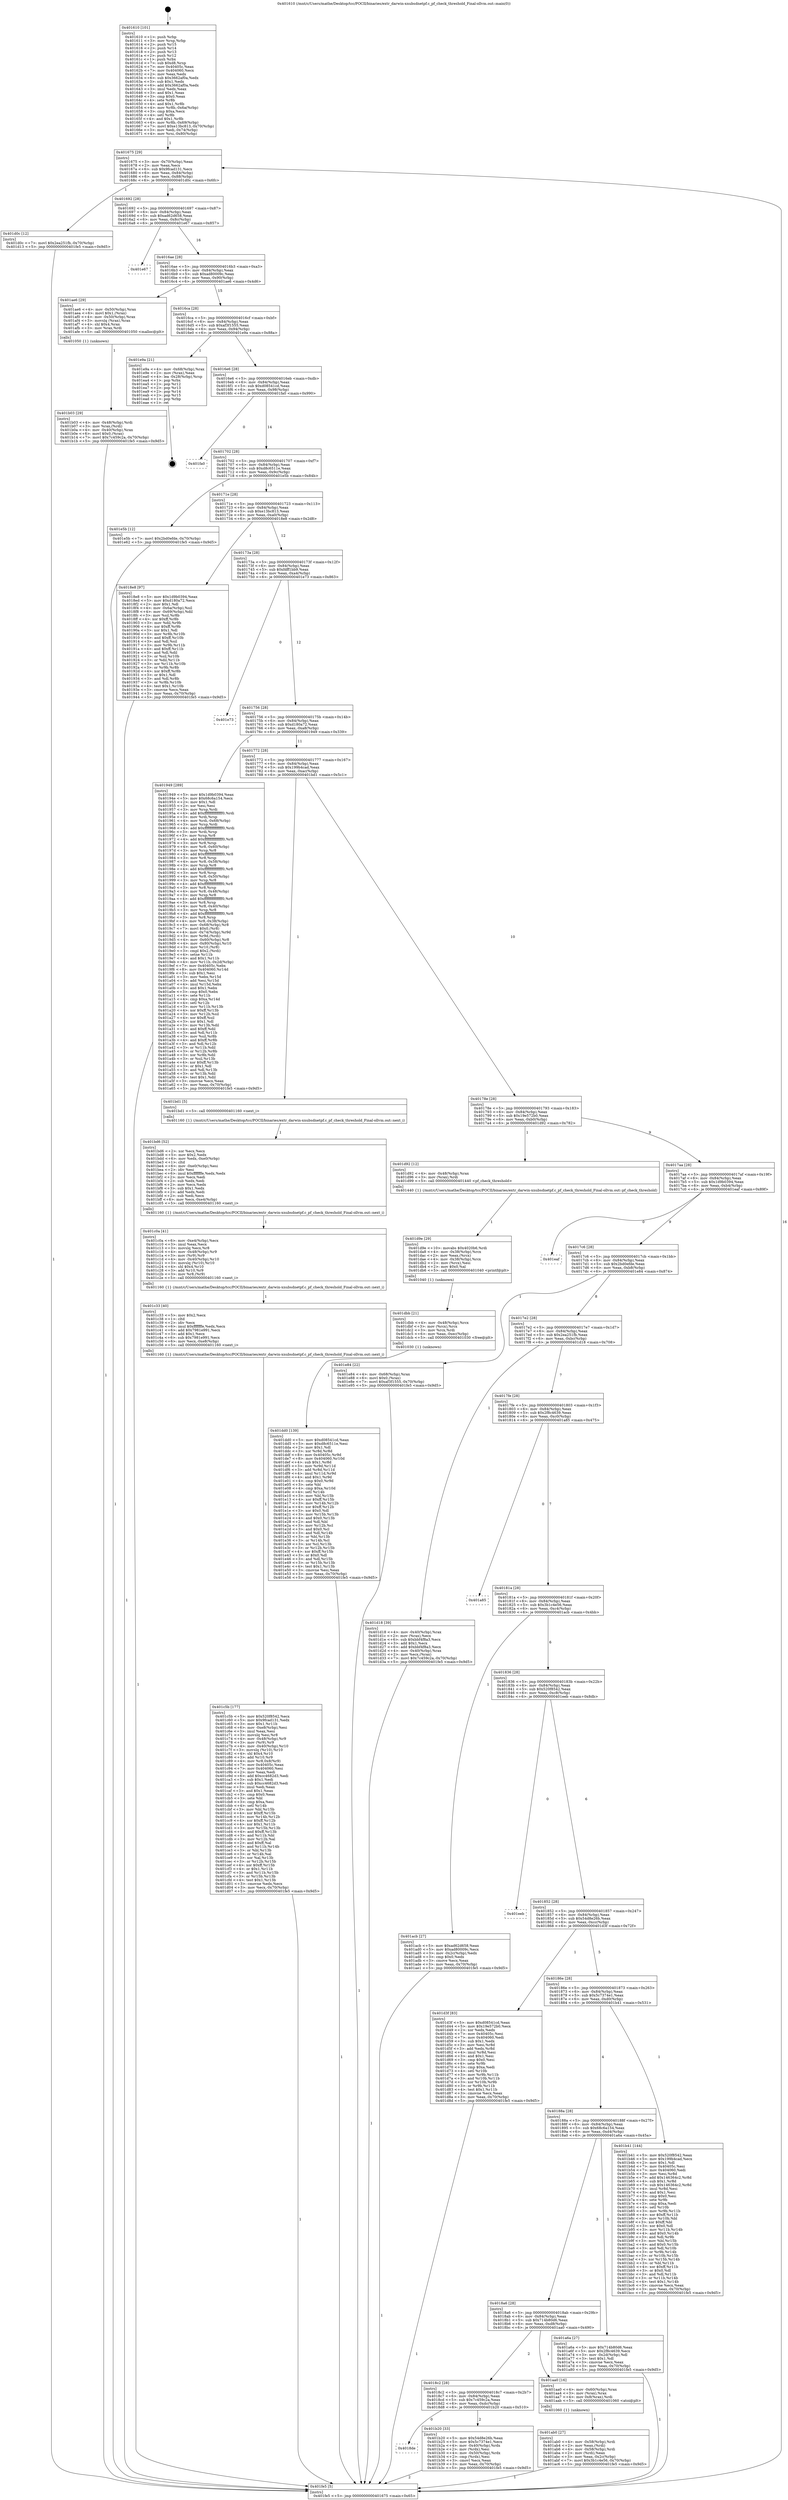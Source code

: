 digraph "0x401610" {
  label = "0x401610 (/mnt/c/Users/mathe/Desktop/tcc/POCII/binaries/extr_darwin-xnubsdnetpf.c_pf_check_threshold_Final-ollvm.out::main(0))"
  labelloc = "t"
  node[shape=record]

  Entry [label="",width=0.3,height=0.3,shape=circle,fillcolor=black,style=filled]
  "0x401675" [label="{
     0x401675 [29]\l
     | [instrs]\l
     &nbsp;&nbsp;0x401675 \<+3\>: mov -0x70(%rbp),%eax\l
     &nbsp;&nbsp;0x401678 \<+2\>: mov %eax,%ecx\l
     &nbsp;&nbsp;0x40167a \<+6\>: sub $0x9fcad131,%ecx\l
     &nbsp;&nbsp;0x401680 \<+6\>: mov %eax,-0x84(%rbp)\l
     &nbsp;&nbsp;0x401686 \<+6\>: mov %ecx,-0x88(%rbp)\l
     &nbsp;&nbsp;0x40168c \<+6\>: je 0000000000401d0c \<main+0x6fc\>\l
  }"]
  "0x401d0c" [label="{
     0x401d0c [12]\l
     | [instrs]\l
     &nbsp;&nbsp;0x401d0c \<+7\>: movl $0x2ea251fb,-0x70(%rbp)\l
     &nbsp;&nbsp;0x401d13 \<+5\>: jmp 0000000000401fe5 \<main+0x9d5\>\l
  }"]
  "0x401692" [label="{
     0x401692 [28]\l
     | [instrs]\l
     &nbsp;&nbsp;0x401692 \<+5\>: jmp 0000000000401697 \<main+0x87\>\l
     &nbsp;&nbsp;0x401697 \<+6\>: mov -0x84(%rbp),%eax\l
     &nbsp;&nbsp;0x40169d \<+5\>: sub $0xad62d658,%eax\l
     &nbsp;&nbsp;0x4016a2 \<+6\>: mov %eax,-0x8c(%rbp)\l
     &nbsp;&nbsp;0x4016a8 \<+6\>: je 0000000000401e67 \<main+0x857\>\l
  }"]
  Exit [label="",width=0.3,height=0.3,shape=circle,fillcolor=black,style=filled,peripheries=2]
  "0x401e67" [label="{
     0x401e67\l
  }", style=dashed]
  "0x4016ae" [label="{
     0x4016ae [28]\l
     | [instrs]\l
     &nbsp;&nbsp;0x4016ae \<+5\>: jmp 00000000004016b3 \<main+0xa3\>\l
     &nbsp;&nbsp;0x4016b3 \<+6\>: mov -0x84(%rbp),%eax\l
     &nbsp;&nbsp;0x4016b9 \<+5\>: sub $0xad80009c,%eax\l
     &nbsp;&nbsp;0x4016be \<+6\>: mov %eax,-0x90(%rbp)\l
     &nbsp;&nbsp;0x4016c4 \<+6\>: je 0000000000401ae6 \<main+0x4d6\>\l
  }"]
  "0x401dd0" [label="{
     0x401dd0 [139]\l
     | [instrs]\l
     &nbsp;&nbsp;0x401dd0 \<+5\>: mov $0xd08541cd,%eax\l
     &nbsp;&nbsp;0x401dd5 \<+5\>: mov $0xd8c6511e,%esi\l
     &nbsp;&nbsp;0x401dda \<+2\>: mov $0x1,%dl\l
     &nbsp;&nbsp;0x401ddc \<+3\>: xor %r8d,%r8d\l
     &nbsp;&nbsp;0x401ddf \<+8\>: mov 0x40405c,%r9d\l
     &nbsp;&nbsp;0x401de7 \<+8\>: mov 0x404060,%r10d\l
     &nbsp;&nbsp;0x401def \<+4\>: sub $0x1,%r8d\l
     &nbsp;&nbsp;0x401df3 \<+3\>: mov %r9d,%r11d\l
     &nbsp;&nbsp;0x401df6 \<+3\>: add %r8d,%r11d\l
     &nbsp;&nbsp;0x401df9 \<+4\>: imul %r11d,%r9d\l
     &nbsp;&nbsp;0x401dfd \<+4\>: and $0x1,%r9d\l
     &nbsp;&nbsp;0x401e01 \<+4\>: cmp $0x0,%r9d\l
     &nbsp;&nbsp;0x401e05 \<+3\>: sete %bl\l
     &nbsp;&nbsp;0x401e08 \<+4\>: cmp $0xa,%r10d\l
     &nbsp;&nbsp;0x401e0c \<+4\>: setl %r14b\l
     &nbsp;&nbsp;0x401e10 \<+3\>: mov %bl,%r15b\l
     &nbsp;&nbsp;0x401e13 \<+4\>: xor $0xff,%r15b\l
     &nbsp;&nbsp;0x401e17 \<+3\>: mov %r14b,%r12b\l
     &nbsp;&nbsp;0x401e1a \<+4\>: xor $0xff,%r12b\l
     &nbsp;&nbsp;0x401e1e \<+3\>: xor $0x0,%dl\l
     &nbsp;&nbsp;0x401e21 \<+3\>: mov %r15b,%r13b\l
     &nbsp;&nbsp;0x401e24 \<+4\>: and $0x0,%r13b\l
     &nbsp;&nbsp;0x401e28 \<+2\>: and %dl,%bl\l
     &nbsp;&nbsp;0x401e2a \<+3\>: mov %r12b,%cl\l
     &nbsp;&nbsp;0x401e2d \<+3\>: and $0x0,%cl\l
     &nbsp;&nbsp;0x401e30 \<+3\>: and %dl,%r14b\l
     &nbsp;&nbsp;0x401e33 \<+3\>: or %bl,%r13b\l
     &nbsp;&nbsp;0x401e36 \<+3\>: or %r14b,%cl\l
     &nbsp;&nbsp;0x401e39 \<+3\>: xor %cl,%r13b\l
     &nbsp;&nbsp;0x401e3c \<+3\>: or %r12b,%r15b\l
     &nbsp;&nbsp;0x401e3f \<+4\>: xor $0xff,%r15b\l
     &nbsp;&nbsp;0x401e43 \<+3\>: or $0x0,%dl\l
     &nbsp;&nbsp;0x401e46 \<+3\>: and %dl,%r15b\l
     &nbsp;&nbsp;0x401e49 \<+3\>: or %r15b,%r13b\l
     &nbsp;&nbsp;0x401e4c \<+4\>: test $0x1,%r13b\l
     &nbsp;&nbsp;0x401e50 \<+3\>: cmovne %esi,%eax\l
     &nbsp;&nbsp;0x401e53 \<+3\>: mov %eax,-0x70(%rbp)\l
     &nbsp;&nbsp;0x401e56 \<+5\>: jmp 0000000000401fe5 \<main+0x9d5\>\l
  }"]
  "0x401ae6" [label="{
     0x401ae6 [29]\l
     | [instrs]\l
     &nbsp;&nbsp;0x401ae6 \<+4\>: mov -0x50(%rbp),%rax\l
     &nbsp;&nbsp;0x401aea \<+6\>: movl $0x1,(%rax)\l
     &nbsp;&nbsp;0x401af0 \<+4\>: mov -0x50(%rbp),%rax\l
     &nbsp;&nbsp;0x401af4 \<+3\>: movslq (%rax),%rax\l
     &nbsp;&nbsp;0x401af7 \<+4\>: shl $0x4,%rax\l
     &nbsp;&nbsp;0x401afb \<+3\>: mov %rax,%rdi\l
     &nbsp;&nbsp;0x401afe \<+5\>: call 0000000000401050 \<malloc@plt\>\l
     | [calls]\l
     &nbsp;&nbsp;0x401050 \{1\} (unknown)\l
  }"]
  "0x4016ca" [label="{
     0x4016ca [28]\l
     | [instrs]\l
     &nbsp;&nbsp;0x4016ca \<+5\>: jmp 00000000004016cf \<main+0xbf\>\l
     &nbsp;&nbsp;0x4016cf \<+6\>: mov -0x84(%rbp),%eax\l
     &nbsp;&nbsp;0x4016d5 \<+5\>: sub $0xaf3f1555,%eax\l
     &nbsp;&nbsp;0x4016da \<+6\>: mov %eax,-0x94(%rbp)\l
     &nbsp;&nbsp;0x4016e0 \<+6\>: je 0000000000401e9a \<main+0x88a\>\l
  }"]
  "0x401dbb" [label="{
     0x401dbb [21]\l
     | [instrs]\l
     &nbsp;&nbsp;0x401dbb \<+4\>: mov -0x48(%rbp),%rcx\l
     &nbsp;&nbsp;0x401dbf \<+3\>: mov (%rcx),%rcx\l
     &nbsp;&nbsp;0x401dc2 \<+3\>: mov %rcx,%rdi\l
     &nbsp;&nbsp;0x401dc5 \<+6\>: mov %eax,-0xec(%rbp)\l
     &nbsp;&nbsp;0x401dcb \<+5\>: call 0000000000401030 \<free@plt\>\l
     | [calls]\l
     &nbsp;&nbsp;0x401030 \{1\} (unknown)\l
  }"]
  "0x401e9a" [label="{
     0x401e9a [21]\l
     | [instrs]\l
     &nbsp;&nbsp;0x401e9a \<+4\>: mov -0x68(%rbp),%rax\l
     &nbsp;&nbsp;0x401e9e \<+2\>: mov (%rax),%eax\l
     &nbsp;&nbsp;0x401ea0 \<+4\>: lea -0x28(%rbp),%rsp\l
     &nbsp;&nbsp;0x401ea4 \<+1\>: pop %rbx\l
     &nbsp;&nbsp;0x401ea5 \<+2\>: pop %r12\l
     &nbsp;&nbsp;0x401ea7 \<+2\>: pop %r13\l
     &nbsp;&nbsp;0x401ea9 \<+2\>: pop %r14\l
     &nbsp;&nbsp;0x401eab \<+2\>: pop %r15\l
     &nbsp;&nbsp;0x401ead \<+1\>: pop %rbp\l
     &nbsp;&nbsp;0x401eae \<+1\>: ret\l
  }"]
  "0x4016e6" [label="{
     0x4016e6 [28]\l
     | [instrs]\l
     &nbsp;&nbsp;0x4016e6 \<+5\>: jmp 00000000004016eb \<main+0xdb\>\l
     &nbsp;&nbsp;0x4016eb \<+6\>: mov -0x84(%rbp),%eax\l
     &nbsp;&nbsp;0x4016f1 \<+5\>: sub $0xd08541cd,%eax\l
     &nbsp;&nbsp;0x4016f6 \<+6\>: mov %eax,-0x98(%rbp)\l
     &nbsp;&nbsp;0x4016fc \<+6\>: je 0000000000401fa0 \<main+0x990\>\l
  }"]
  "0x401d9e" [label="{
     0x401d9e [29]\l
     | [instrs]\l
     &nbsp;&nbsp;0x401d9e \<+10\>: movabs $0x4020b6,%rdi\l
     &nbsp;&nbsp;0x401da8 \<+4\>: mov -0x38(%rbp),%rcx\l
     &nbsp;&nbsp;0x401dac \<+2\>: mov %eax,(%rcx)\l
     &nbsp;&nbsp;0x401dae \<+4\>: mov -0x38(%rbp),%rcx\l
     &nbsp;&nbsp;0x401db2 \<+2\>: mov (%rcx),%esi\l
     &nbsp;&nbsp;0x401db4 \<+2\>: mov $0x0,%al\l
     &nbsp;&nbsp;0x401db6 \<+5\>: call 0000000000401040 \<printf@plt\>\l
     | [calls]\l
     &nbsp;&nbsp;0x401040 \{1\} (unknown)\l
  }"]
  "0x401fa0" [label="{
     0x401fa0\l
  }", style=dashed]
  "0x401702" [label="{
     0x401702 [28]\l
     | [instrs]\l
     &nbsp;&nbsp;0x401702 \<+5\>: jmp 0000000000401707 \<main+0xf7\>\l
     &nbsp;&nbsp;0x401707 \<+6\>: mov -0x84(%rbp),%eax\l
     &nbsp;&nbsp;0x40170d \<+5\>: sub $0xd8c6511e,%eax\l
     &nbsp;&nbsp;0x401712 \<+6\>: mov %eax,-0x9c(%rbp)\l
     &nbsp;&nbsp;0x401718 \<+6\>: je 0000000000401e5b \<main+0x84b\>\l
  }"]
  "0x401c5b" [label="{
     0x401c5b [177]\l
     | [instrs]\l
     &nbsp;&nbsp;0x401c5b \<+5\>: mov $0x520f8542,%ecx\l
     &nbsp;&nbsp;0x401c60 \<+5\>: mov $0x9fcad131,%edx\l
     &nbsp;&nbsp;0x401c65 \<+3\>: mov $0x1,%r11b\l
     &nbsp;&nbsp;0x401c68 \<+6\>: mov -0xe8(%rbp),%esi\l
     &nbsp;&nbsp;0x401c6e \<+3\>: imul %eax,%esi\l
     &nbsp;&nbsp;0x401c71 \<+3\>: movslq %esi,%r8\l
     &nbsp;&nbsp;0x401c74 \<+4\>: mov -0x48(%rbp),%r9\l
     &nbsp;&nbsp;0x401c78 \<+3\>: mov (%r9),%r9\l
     &nbsp;&nbsp;0x401c7b \<+4\>: mov -0x40(%rbp),%r10\l
     &nbsp;&nbsp;0x401c7f \<+3\>: movslq (%r10),%r10\l
     &nbsp;&nbsp;0x401c82 \<+4\>: shl $0x4,%r10\l
     &nbsp;&nbsp;0x401c86 \<+3\>: add %r10,%r9\l
     &nbsp;&nbsp;0x401c89 \<+4\>: mov %r8,0x8(%r9)\l
     &nbsp;&nbsp;0x401c8d \<+7\>: mov 0x40405c,%eax\l
     &nbsp;&nbsp;0x401c94 \<+7\>: mov 0x404060,%esi\l
     &nbsp;&nbsp;0x401c9b \<+2\>: mov %eax,%edi\l
     &nbsp;&nbsp;0x401c9d \<+6\>: add $0xcc4682d3,%edi\l
     &nbsp;&nbsp;0x401ca3 \<+3\>: sub $0x1,%edi\l
     &nbsp;&nbsp;0x401ca6 \<+6\>: sub $0xcc4682d3,%edi\l
     &nbsp;&nbsp;0x401cac \<+3\>: imul %edi,%eax\l
     &nbsp;&nbsp;0x401caf \<+3\>: and $0x1,%eax\l
     &nbsp;&nbsp;0x401cb2 \<+3\>: cmp $0x0,%eax\l
     &nbsp;&nbsp;0x401cb5 \<+3\>: sete %bl\l
     &nbsp;&nbsp;0x401cb8 \<+3\>: cmp $0xa,%esi\l
     &nbsp;&nbsp;0x401cbb \<+4\>: setl %r14b\l
     &nbsp;&nbsp;0x401cbf \<+3\>: mov %bl,%r15b\l
     &nbsp;&nbsp;0x401cc2 \<+4\>: xor $0xff,%r15b\l
     &nbsp;&nbsp;0x401cc6 \<+3\>: mov %r14b,%r12b\l
     &nbsp;&nbsp;0x401cc9 \<+4\>: xor $0xff,%r12b\l
     &nbsp;&nbsp;0x401ccd \<+4\>: xor $0x1,%r11b\l
     &nbsp;&nbsp;0x401cd1 \<+3\>: mov %r15b,%r13b\l
     &nbsp;&nbsp;0x401cd4 \<+4\>: and $0xff,%r13b\l
     &nbsp;&nbsp;0x401cd8 \<+3\>: and %r11b,%bl\l
     &nbsp;&nbsp;0x401cdb \<+3\>: mov %r12b,%al\l
     &nbsp;&nbsp;0x401cde \<+2\>: and $0xff,%al\l
     &nbsp;&nbsp;0x401ce0 \<+3\>: and %r11b,%r14b\l
     &nbsp;&nbsp;0x401ce3 \<+3\>: or %bl,%r13b\l
     &nbsp;&nbsp;0x401ce6 \<+3\>: or %r14b,%al\l
     &nbsp;&nbsp;0x401ce9 \<+3\>: xor %al,%r13b\l
     &nbsp;&nbsp;0x401cec \<+3\>: or %r12b,%r15b\l
     &nbsp;&nbsp;0x401cef \<+4\>: xor $0xff,%r15b\l
     &nbsp;&nbsp;0x401cf3 \<+4\>: or $0x1,%r11b\l
     &nbsp;&nbsp;0x401cf7 \<+3\>: and %r11b,%r15b\l
     &nbsp;&nbsp;0x401cfa \<+3\>: or %r15b,%r13b\l
     &nbsp;&nbsp;0x401cfd \<+4\>: test $0x1,%r13b\l
     &nbsp;&nbsp;0x401d01 \<+3\>: cmovne %edx,%ecx\l
     &nbsp;&nbsp;0x401d04 \<+3\>: mov %ecx,-0x70(%rbp)\l
     &nbsp;&nbsp;0x401d07 \<+5\>: jmp 0000000000401fe5 \<main+0x9d5\>\l
  }"]
  "0x401e5b" [label="{
     0x401e5b [12]\l
     | [instrs]\l
     &nbsp;&nbsp;0x401e5b \<+7\>: movl $0x2bd0efde,-0x70(%rbp)\l
     &nbsp;&nbsp;0x401e62 \<+5\>: jmp 0000000000401fe5 \<main+0x9d5\>\l
  }"]
  "0x40171e" [label="{
     0x40171e [28]\l
     | [instrs]\l
     &nbsp;&nbsp;0x40171e \<+5\>: jmp 0000000000401723 \<main+0x113\>\l
     &nbsp;&nbsp;0x401723 \<+6\>: mov -0x84(%rbp),%eax\l
     &nbsp;&nbsp;0x401729 \<+5\>: sub $0xe13bc813,%eax\l
     &nbsp;&nbsp;0x40172e \<+6\>: mov %eax,-0xa0(%rbp)\l
     &nbsp;&nbsp;0x401734 \<+6\>: je 00000000004018e8 \<main+0x2d8\>\l
  }"]
  "0x401c33" [label="{
     0x401c33 [40]\l
     | [instrs]\l
     &nbsp;&nbsp;0x401c33 \<+5\>: mov $0x2,%ecx\l
     &nbsp;&nbsp;0x401c38 \<+1\>: cltd\l
     &nbsp;&nbsp;0x401c39 \<+2\>: idiv %ecx\l
     &nbsp;&nbsp;0x401c3b \<+6\>: imul $0xfffffffe,%edx,%ecx\l
     &nbsp;&nbsp;0x401c41 \<+6\>: add $0x7981e991,%ecx\l
     &nbsp;&nbsp;0x401c47 \<+3\>: add $0x1,%ecx\l
     &nbsp;&nbsp;0x401c4a \<+6\>: sub $0x7981e991,%ecx\l
     &nbsp;&nbsp;0x401c50 \<+6\>: mov %ecx,-0xe8(%rbp)\l
     &nbsp;&nbsp;0x401c56 \<+5\>: call 0000000000401160 \<next_i\>\l
     | [calls]\l
     &nbsp;&nbsp;0x401160 \{1\} (/mnt/c/Users/mathe/Desktop/tcc/POCII/binaries/extr_darwin-xnubsdnetpf.c_pf_check_threshold_Final-ollvm.out::next_i)\l
  }"]
  "0x4018e8" [label="{
     0x4018e8 [97]\l
     | [instrs]\l
     &nbsp;&nbsp;0x4018e8 \<+5\>: mov $0x1d9b0394,%eax\l
     &nbsp;&nbsp;0x4018ed \<+5\>: mov $0xd180a72,%ecx\l
     &nbsp;&nbsp;0x4018f2 \<+2\>: mov $0x1,%dl\l
     &nbsp;&nbsp;0x4018f4 \<+4\>: mov -0x6a(%rbp),%sil\l
     &nbsp;&nbsp;0x4018f8 \<+4\>: mov -0x69(%rbp),%dil\l
     &nbsp;&nbsp;0x4018fc \<+3\>: mov %sil,%r8b\l
     &nbsp;&nbsp;0x4018ff \<+4\>: xor $0xff,%r8b\l
     &nbsp;&nbsp;0x401903 \<+3\>: mov %dil,%r9b\l
     &nbsp;&nbsp;0x401906 \<+4\>: xor $0xff,%r9b\l
     &nbsp;&nbsp;0x40190a \<+3\>: xor $0x1,%dl\l
     &nbsp;&nbsp;0x40190d \<+3\>: mov %r8b,%r10b\l
     &nbsp;&nbsp;0x401910 \<+4\>: and $0xff,%r10b\l
     &nbsp;&nbsp;0x401914 \<+3\>: and %dl,%sil\l
     &nbsp;&nbsp;0x401917 \<+3\>: mov %r9b,%r11b\l
     &nbsp;&nbsp;0x40191a \<+4\>: and $0xff,%r11b\l
     &nbsp;&nbsp;0x40191e \<+3\>: and %dl,%dil\l
     &nbsp;&nbsp;0x401921 \<+3\>: or %sil,%r10b\l
     &nbsp;&nbsp;0x401924 \<+3\>: or %dil,%r11b\l
     &nbsp;&nbsp;0x401927 \<+3\>: xor %r11b,%r10b\l
     &nbsp;&nbsp;0x40192a \<+3\>: or %r9b,%r8b\l
     &nbsp;&nbsp;0x40192d \<+4\>: xor $0xff,%r8b\l
     &nbsp;&nbsp;0x401931 \<+3\>: or $0x1,%dl\l
     &nbsp;&nbsp;0x401934 \<+3\>: and %dl,%r8b\l
     &nbsp;&nbsp;0x401937 \<+3\>: or %r8b,%r10b\l
     &nbsp;&nbsp;0x40193a \<+4\>: test $0x1,%r10b\l
     &nbsp;&nbsp;0x40193e \<+3\>: cmovne %ecx,%eax\l
     &nbsp;&nbsp;0x401941 \<+3\>: mov %eax,-0x70(%rbp)\l
     &nbsp;&nbsp;0x401944 \<+5\>: jmp 0000000000401fe5 \<main+0x9d5\>\l
  }"]
  "0x40173a" [label="{
     0x40173a [28]\l
     | [instrs]\l
     &nbsp;&nbsp;0x40173a \<+5\>: jmp 000000000040173f \<main+0x12f\>\l
     &nbsp;&nbsp;0x40173f \<+6\>: mov -0x84(%rbp),%eax\l
     &nbsp;&nbsp;0x401745 \<+5\>: sub $0xfdff1bb9,%eax\l
     &nbsp;&nbsp;0x40174a \<+6\>: mov %eax,-0xa4(%rbp)\l
     &nbsp;&nbsp;0x401750 \<+6\>: je 0000000000401e73 \<main+0x863\>\l
  }"]
  "0x401fe5" [label="{
     0x401fe5 [5]\l
     | [instrs]\l
     &nbsp;&nbsp;0x401fe5 \<+5\>: jmp 0000000000401675 \<main+0x65\>\l
  }"]
  "0x401610" [label="{
     0x401610 [101]\l
     | [instrs]\l
     &nbsp;&nbsp;0x401610 \<+1\>: push %rbp\l
     &nbsp;&nbsp;0x401611 \<+3\>: mov %rsp,%rbp\l
     &nbsp;&nbsp;0x401614 \<+2\>: push %r15\l
     &nbsp;&nbsp;0x401616 \<+2\>: push %r14\l
     &nbsp;&nbsp;0x401618 \<+2\>: push %r13\l
     &nbsp;&nbsp;0x40161a \<+2\>: push %r12\l
     &nbsp;&nbsp;0x40161c \<+1\>: push %rbx\l
     &nbsp;&nbsp;0x40161d \<+7\>: sub $0xd8,%rsp\l
     &nbsp;&nbsp;0x401624 \<+7\>: mov 0x40405c,%eax\l
     &nbsp;&nbsp;0x40162b \<+7\>: mov 0x404060,%ecx\l
     &nbsp;&nbsp;0x401632 \<+2\>: mov %eax,%edx\l
     &nbsp;&nbsp;0x401634 \<+6\>: sub $0x3662af0a,%edx\l
     &nbsp;&nbsp;0x40163a \<+3\>: sub $0x1,%edx\l
     &nbsp;&nbsp;0x40163d \<+6\>: add $0x3662af0a,%edx\l
     &nbsp;&nbsp;0x401643 \<+3\>: imul %edx,%eax\l
     &nbsp;&nbsp;0x401646 \<+3\>: and $0x1,%eax\l
     &nbsp;&nbsp;0x401649 \<+3\>: cmp $0x0,%eax\l
     &nbsp;&nbsp;0x40164c \<+4\>: sete %r8b\l
     &nbsp;&nbsp;0x401650 \<+4\>: and $0x1,%r8b\l
     &nbsp;&nbsp;0x401654 \<+4\>: mov %r8b,-0x6a(%rbp)\l
     &nbsp;&nbsp;0x401658 \<+3\>: cmp $0xa,%ecx\l
     &nbsp;&nbsp;0x40165b \<+4\>: setl %r8b\l
     &nbsp;&nbsp;0x40165f \<+4\>: and $0x1,%r8b\l
     &nbsp;&nbsp;0x401663 \<+4\>: mov %r8b,-0x69(%rbp)\l
     &nbsp;&nbsp;0x401667 \<+7\>: movl $0xe13bc813,-0x70(%rbp)\l
     &nbsp;&nbsp;0x40166e \<+3\>: mov %edi,-0x74(%rbp)\l
     &nbsp;&nbsp;0x401671 \<+4\>: mov %rsi,-0x80(%rbp)\l
  }"]
  "0x401c0a" [label="{
     0x401c0a [41]\l
     | [instrs]\l
     &nbsp;&nbsp;0x401c0a \<+6\>: mov -0xe4(%rbp),%ecx\l
     &nbsp;&nbsp;0x401c10 \<+3\>: imul %eax,%ecx\l
     &nbsp;&nbsp;0x401c13 \<+3\>: movslq %ecx,%r8\l
     &nbsp;&nbsp;0x401c16 \<+4\>: mov -0x48(%rbp),%r9\l
     &nbsp;&nbsp;0x401c1a \<+3\>: mov (%r9),%r9\l
     &nbsp;&nbsp;0x401c1d \<+4\>: mov -0x40(%rbp),%r10\l
     &nbsp;&nbsp;0x401c21 \<+3\>: movslq (%r10),%r10\l
     &nbsp;&nbsp;0x401c24 \<+4\>: shl $0x4,%r10\l
     &nbsp;&nbsp;0x401c28 \<+3\>: add %r10,%r9\l
     &nbsp;&nbsp;0x401c2b \<+3\>: mov %r8,(%r9)\l
     &nbsp;&nbsp;0x401c2e \<+5\>: call 0000000000401160 \<next_i\>\l
     | [calls]\l
     &nbsp;&nbsp;0x401160 \{1\} (/mnt/c/Users/mathe/Desktop/tcc/POCII/binaries/extr_darwin-xnubsdnetpf.c_pf_check_threshold_Final-ollvm.out::next_i)\l
  }"]
  "0x401e73" [label="{
     0x401e73\l
  }", style=dashed]
  "0x401756" [label="{
     0x401756 [28]\l
     | [instrs]\l
     &nbsp;&nbsp;0x401756 \<+5\>: jmp 000000000040175b \<main+0x14b\>\l
     &nbsp;&nbsp;0x40175b \<+6\>: mov -0x84(%rbp),%eax\l
     &nbsp;&nbsp;0x401761 \<+5\>: sub $0xd180a72,%eax\l
     &nbsp;&nbsp;0x401766 \<+6\>: mov %eax,-0xa8(%rbp)\l
     &nbsp;&nbsp;0x40176c \<+6\>: je 0000000000401949 \<main+0x339\>\l
  }"]
  "0x401bd6" [label="{
     0x401bd6 [52]\l
     | [instrs]\l
     &nbsp;&nbsp;0x401bd6 \<+2\>: xor %ecx,%ecx\l
     &nbsp;&nbsp;0x401bd8 \<+5\>: mov $0x2,%edx\l
     &nbsp;&nbsp;0x401bdd \<+6\>: mov %edx,-0xe0(%rbp)\l
     &nbsp;&nbsp;0x401be3 \<+1\>: cltd\l
     &nbsp;&nbsp;0x401be4 \<+6\>: mov -0xe0(%rbp),%esi\l
     &nbsp;&nbsp;0x401bea \<+2\>: idiv %esi\l
     &nbsp;&nbsp;0x401bec \<+6\>: imul $0xfffffffe,%edx,%edx\l
     &nbsp;&nbsp;0x401bf2 \<+2\>: mov %ecx,%edi\l
     &nbsp;&nbsp;0x401bf4 \<+2\>: sub %edx,%edi\l
     &nbsp;&nbsp;0x401bf6 \<+2\>: mov %ecx,%edx\l
     &nbsp;&nbsp;0x401bf8 \<+3\>: sub $0x1,%edx\l
     &nbsp;&nbsp;0x401bfb \<+2\>: add %edx,%edi\l
     &nbsp;&nbsp;0x401bfd \<+2\>: sub %edi,%ecx\l
     &nbsp;&nbsp;0x401bff \<+6\>: mov %ecx,-0xe4(%rbp)\l
     &nbsp;&nbsp;0x401c05 \<+5\>: call 0000000000401160 \<next_i\>\l
     | [calls]\l
     &nbsp;&nbsp;0x401160 \{1\} (/mnt/c/Users/mathe/Desktop/tcc/POCII/binaries/extr_darwin-xnubsdnetpf.c_pf_check_threshold_Final-ollvm.out::next_i)\l
  }"]
  "0x401949" [label="{
     0x401949 [289]\l
     | [instrs]\l
     &nbsp;&nbsp;0x401949 \<+5\>: mov $0x1d9b0394,%eax\l
     &nbsp;&nbsp;0x40194e \<+5\>: mov $0x68c6a154,%ecx\l
     &nbsp;&nbsp;0x401953 \<+2\>: mov $0x1,%dl\l
     &nbsp;&nbsp;0x401955 \<+2\>: xor %esi,%esi\l
     &nbsp;&nbsp;0x401957 \<+3\>: mov %rsp,%rdi\l
     &nbsp;&nbsp;0x40195a \<+4\>: add $0xfffffffffffffff0,%rdi\l
     &nbsp;&nbsp;0x40195e \<+3\>: mov %rdi,%rsp\l
     &nbsp;&nbsp;0x401961 \<+4\>: mov %rdi,-0x68(%rbp)\l
     &nbsp;&nbsp;0x401965 \<+3\>: mov %rsp,%rdi\l
     &nbsp;&nbsp;0x401968 \<+4\>: add $0xfffffffffffffff0,%rdi\l
     &nbsp;&nbsp;0x40196c \<+3\>: mov %rdi,%rsp\l
     &nbsp;&nbsp;0x40196f \<+3\>: mov %rsp,%r8\l
     &nbsp;&nbsp;0x401972 \<+4\>: add $0xfffffffffffffff0,%r8\l
     &nbsp;&nbsp;0x401976 \<+3\>: mov %r8,%rsp\l
     &nbsp;&nbsp;0x401979 \<+4\>: mov %r8,-0x60(%rbp)\l
     &nbsp;&nbsp;0x40197d \<+3\>: mov %rsp,%r8\l
     &nbsp;&nbsp;0x401980 \<+4\>: add $0xfffffffffffffff0,%r8\l
     &nbsp;&nbsp;0x401984 \<+3\>: mov %r8,%rsp\l
     &nbsp;&nbsp;0x401987 \<+4\>: mov %r8,-0x58(%rbp)\l
     &nbsp;&nbsp;0x40198b \<+3\>: mov %rsp,%r8\l
     &nbsp;&nbsp;0x40198e \<+4\>: add $0xfffffffffffffff0,%r8\l
     &nbsp;&nbsp;0x401992 \<+3\>: mov %r8,%rsp\l
     &nbsp;&nbsp;0x401995 \<+4\>: mov %r8,-0x50(%rbp)\l
     &nbsp;&nbsp;0x401999 \<+3\>: mov %rsp,%r8\l
     &nbsp;&nbsp;0x40199c \<+4\>: add $0xfffffffffffffff0,%r8\l
     &nbsp;&nbsp;0x4019a0 \<+3\>: mov %r8,%rsp\l
     &nbsp;&nbsp;0x4019a3 \<+4\>: mov %r8,-0x48(%rbp)\l
     &nbsp;&nbsp;0x4019a7 \<+3\>: mov %rsp,%r8\l
     &nbsp;&nbsp;0x4019aa \<+4\>: add $0xfffffffffffffff0,%r8\l
     &nbsp;&nbsp;0x4019ae \<+3\>: mov %r8,%rsp\l
     &nbsp;&nbsp;0x4019b1 \<+4\>: mov %r8,-0x40(%rbp)\l
     &nbsp;&nbsp;0x4019b5 \<+3\>: mov %rsp,%r8\l
     &nbsp;&nbsp;0x4019b8 \<+4\>: add $0xfffffffffffffff0,%r8\l
     &nbsp;&nbsp;0x4019bc \<+3\>: mov %r8,%rsp\l
     &nbsp;&nbsp;0x4019bf \<+4\>: mov %r8,-0x38(%rbp)\l
     &nbsp;&nbsp;0x4019c3 \<+4\>: mov -0x68(%rbp),%r8\l
     &nbsp;&nbsp;0x4019c7 \<+7\>: movl $0x0,(%r8)\l
     &nbsp;&nbsp;0x4019ce \<+4\>: mov -0x74(%rbp),%r9d\l
     &nbsp;&nbsp;0x4019d2 \<+3\>: mov %r9d,(%rdi)\l
     &nbsp;&nbsp;0x4019d5 \<+4\>: mov -0x60(%rbp),%r8\l
     &nbsp;&nbsp;0x4019d9 \<+4\>: mov -0x80(%rbp),%r10\l
     &nbsp;&nbsp;0x4019dd \<+3\>: mov %r10,(%r8)\l
     &nbsp;&nbsp;0x4019e0 \<+3\>: cmpl $0x2,(%rdi)\l
     &nbsp;&nbsp;0x4019e3 \<+4\>: setne %r11b\l
     &nbsp;&nbsp;0x4019e7 \<+4\>: and $0x1,%r11b\l
     &nbsp;&nbsp;0x4019eb \<+4\>: mov %r11b,-0x2d(%rbp)\l
     &nbsp;&nbsp;0x4019ef \<+7\>: mov 0x40405c,%ebx\l
     &nbsp;&nbsp;0x4019f6 \<+8\>: mov 0x404060,%r14d\l
     &nbsp;&nbsp;0x4019fe \<+3\>: sub $0x1,%esi\l
     &nbsp;&nbsp;0x401a01 \<+3\>: mov %ebx,%r15d\l
     &nbsp;&nbsp;0x401a04 \<+3\>: add %esi,%r15d\l
     &nbsp;&nbsp;0x401a07 \<+4\>: imul %r15d,%ebx\l
     &nbsp;&nbsp;0x401a0b \<+3\>: and $0x1,%ebx\l
     &nbsp;&nbsp;0x401a0e \<+3\>: cmp $0x0,%ebx\l
     &nbsp;&nbsp;0x401a11 \<+4\>: sete %r11b\l
     &nbsp;&nbsp;0x401a15 \<+4\>: cmp $0xa,%r14d\l
     &nbsp;&nbsp;0x401a19 \<+4\>: setl %r12b\l
     &nbsp;&nbsp;0x401a1d \<+3\>: mov %r11b,%r13b\l
     &nbsp;&nbsp;0x401a20 \<+4\>: xor $0xff,%r13b\l
     &nbsp;&nbsp;0x401a24 \<+3\>: mov %r12b,%sil\l
     &nbsp;&nbsp;0x401a27 \<+4\>: xor $0xff,%sil\l
     &nbsp;&nbsp;0x401a2b \<+3\>: xor $0x1,%dl\l
     &nbsp;&nbsp;0x401a2e \<+3\>: mov %r13b,%dil\l
     &nbsp;&nbsp;0x401a31 \<+4\>: and $0xff,%dil\l
     &nbsp;&nbsp;0x401a35 \<+3\>: and %dl,%r11b\l
     &nbsp;&nbsp;0x401a38 \<+3\>: mov %sil,%r8b\l
     &nbsp;&nbsp;0x401a3b \<+4\>: and $0xff,%r8b\l
     &nbsp;&nbsp;0x401a3f \<+3\>: and %dl,%r12b\l
     &nbsp;&nbsp;0x401a42 \<+3\>: or %r11b,%dil\l
     &nbsp;&nbsp;0x401a45 \<+3\>: or %r12b,%r8b\l
     &nbsp;&nbsp;0x401a48 \<+3\>: xor %r8b,%dil\l
     &nbsp;&nbsp;0x401a4b \<+3\>: or %sil,%r13b\l
     &nbsp;&nbsp;0x401a4e \<+4\>: xor $0xff,%r13b\l
     &nbsp;&nbsp;0x401a52 \<+3\>: or $0x1,%dl\l
     &nbsp;&nbsp;0x401a55 \<+3\>: and %dl,%r13b\l
     &nbsp;&nbsp;0x401a58 \<+3\>: or %r13b,%dil\l
     &nbsp;&nbsp;0x401a5b \<+4\>: test $0x1,%dil\l
     &nbsp;&nbsp;0x401a5f \<+3\>: cmovne %ecx,%eax\l
     &nbsp;&nbsp;0x401a62 \<+3\>: mov %eax,-0x70(%rbp)\l
     &nbsp;&nbsp;0x401a65 \<+5\>: jmp 0000000000401fe5 \<main+0x9d5\>\l
  }"]
  "0x401772" [label="{
     0x401772 [28]\l
     | [instrs]\l
     &nbsp;&nbsp;0x401772 \<+5\>: jmp 0000000000401777 \<main+0x167\>\l
     &nbsp;&nbsp;0x401777 \<+6\>: mov -0x84(%rbp),%eax\l
     &nbsp;&nbsp;0x40177d \<+5\>: sub $0x199b4cad,%eax\l
     &nbsp;&nbsp;0x401782 \<+6\>: mov %eax,-0xac(%rbp)\l
     &nbsp;&nbsp;0x401788 \<+6\>: je 0000000000401bd1 \<main+0x5c1\>\l
  }"]
  "0x4018de" [label="{
     0x4018de\l
  }", style=dashed]
  "0x401b20" [label="{
     0x401b20 [33]\l
     | [instrs]\l
     &nbsp;&nbsp;0x401b20 \<+5\>: mov $0x54d8e26b,%eax\l
     &nbsp;&nbsp;0x401b25 \<+5\>: mov $0x5c7374e1,%ecx\l
     &nbsp;&nbsp;0x401b2a \<+4\>: mov -0x40(%rbp),%rdx\l
     &nbsp;&nbsp;0x401b2e \<+2\>: mov (%rdx),%esi\l
     &nbsp;&nbsp;0x401b30 \<+4\>: mov -0x50(%rbp),%rdx\l
     &nbsp;&nbsp;0x401b34 \<+2\>: cmp (%rdx),%esi\l
     &nbsp;&nbsp;0x401b36 \<+3\>: cmovl %ecx,%eax\l
     &nbsp;&nbsp;0x401b39 \<+3\>: mov %eax,-0x70(%rbp)\l
     &nbsp;&nbsp;0x401b3c \<+5\>: jmp 0000000000401fe5 \<main+0x9d5\>\l
  }"]
  "0x401bd1" [label="{
     0x401bd1 [5]\l
     | [instrs]\l
     &nbsp;&nbsp;0x401bd1 \<+5\>: call 0000000000401160 \<next_i\>\l
     | [calls]\l
     &nbsp;&nbsp;0x401160 \{1\} (/mnt/c/Users/mathe/Desktop/tcc/POCII/binaries/extr_darwin-xnubsdnetpf.c_pf_check_threshold_Final-ollvm.out::next_i)\l
  }"]
  "0x40178e" [label="{
     0x40178e [28]\l
     | [instrs]\l
     &nbsp;&nbsp;0x40178e \<+5\>: jmp 0000000000401793 \<main+0x183\>\l
     &nbsp;&nbsp;0x401793 \<+6\>: mov -0x84(%rbp),%eax\l
     &nbsp;&nbsp;0x401799 \<+5\>: sub $0x19e572b0,%eax\l
     &nbsp;&nbsp;0x40179e \<+6\>: mov %eax,-0xb0(%rbp)\l
     &nbsp;&nbsp;0x4017a4 \<+6\>: je 0000000000401d92 \<main+0x782\>\l
  }"]
  "0x401b03" [label="{
     0x401b03 [29]\l
     | [instrs]\l
     &nbsp;&nbsp;0x401b03 \<+4\>: mov -0x48(%rbp),%rdi\l
     &nbsp;&nbsp;0x401b07 \<+3\>: mov %rax,(%rdi)\l
     &nbsp;&nbsp;0x401b0a \<+4\>: mov -0x40(%rbp),%rax\l
     &nbsp;&nbsp;0x401b0e \<+6\>: movl $0x0,(%rax)\l
     &nbsp;&nbsp;0x401b14 \<+7\>: movl $0x7c459c2a,-0x70(%rbp)\l
     &nbsp;&nbsp;0x401b1b \<+5\>: jmp 0000000000401fe5 \<main+0x9d5\>\l
  }"]
  "0x401d92" [label="{
     0x401d92 [12]\l
     | [instrs]\l
     &nbsp;&nbsp;0x401d92 \<+4\>: mov -0x48(%rbp),%rax\l
     &nbsp;&nbsp;0x401d96 \<+3\>: mov (%rax),%rdi\l
     &nbsp;&nbsp;0x401d99 \<+5\>: call 0000000000401440 \<pf_check_threshold\>\l
     | [calls]\l
     &nbsp;&nbsp;0x401440 \{1\} (/mnt/c/Users/mathe/Desktop/tcc/POCII/binaries/extr_darwin-xnubsdnetpf.c_pf_check_threshold_Final-ollvm.out::pf_check_threshold)\l
  }"]
  "0x4017aa" [label="{
     0x4017aa [28]\l
     | [instrs]\l
     &nbsp;&nbsp;0x4017aa \<+5\>: jmp 00000000004017af \<main+0x19f\>\l
     &nbsp;&nbsp;0x4017af \<+6\>: mov -0x84(%rbp),%eax\l
     &nbsp;&nbsp;0x4017b5 \<+5\>: sub $0x1d9b0394,%eax\l
     &nbsp;&nbsp;0x4017ba \<+6\>: mov %eax,-0xb4(%rbp)\l
     &nbsp;&nbsp;0x4017c0 \<+6\>: je 0000000000401eaf \<main+0x89f\>\l
  }"]
  "0x401ab0" [label="{
     0x401ab0 [27]\l
     | [instrs]\l
     &nbsp;&nbsp;0x401ab0 \<+4\>: mov -0x58(%rbp),%rdi\l
     &nbsp;&nbsp;0x401ab4 \<+2\>: mov %eax,(%rdi)\l
     &nbsp;&nbsp;0x401ab6 \<+4\>: mov -0x58(%rbp),%rdi\l
     &nbsp;&nbsp;0x401aba \<+2\>: mov (%rdi),%eax\l
     &nbsp;&nbsp;0x401abc \<+3\>: mov %eax,-0x2c(%rbp)\l
     &nbsp;&nbsp;0x401abf \<+7\>: movl $0x3b1c4e56,-0x70(%rbp)\l
     &nbsp;&nbsp;0x401ac6 \<+5\>: jmp 0000000000401fe5 \<main+0x9d5\>\l
  }"]
  "0x401eaf" [label="{
     0x401eaf\l
  }", style=dashed]
  "0x4017c6" [label="{
     0x4017c6 [28]\l
     | [instrs]\l
     &nbsp;&nbsp;0x4017c6 \<+5\>: jmp 00000000004017cb \<main+0x1bb\>\l
     &nbsp;&nbsp;0x4017cb \<+6\>: mov -0x84(%rbp),%eax\l
     &nbsp;&nbsp;0x4017d1 \<+5\>: sub $0x2bd0efde,%eax\l
     &nbsp;&nbsp;0x4017d6 \<+6\>: mov %eax,-0xb8(%rbp)\l
     &nbsp;&nbsp;0x4017dc \<+6\>: je 0000000000401e84 \<main+0x874\>\l
  }"]
  "0x4018c2" [label="{
     0x4018c2 [28]\l
     | [instrs]\l
     &nbsp;&nbsp;0x4018c2 \<+5\>: jmp 00000000004018c7 \<main+0x2b7\>\l
     &nbsp;&nbsp;0x4018c7 \<+6\>: mov -0x84(%rbp),%eax\l
     &nbsp;&nbsp;0x4018cd \<+5\>: sub $0x7c459c2a,%eax\l
     &nbsp;&nbsp;0x4018d2 \<+6\>: mov %eax,-0xdc(%rbp)\l
     &nbsp;&nbsp;0x4018d8 \<+6\>: je 0000000000401b20 \<main+0x510\>\l
  }"]
  "0x401e84" [label="{
     0x401e84 [22]\l
     | [instrs]\l
     &nbsp;&nbsp;0x401e84 \<+4\>: mov -0x68(%rbp),%rax\l
     &nbsp;&nbsp;0x401e88 \<+6\>: movl $0x0,(%rax)\l
     &nbsp;&nbsp;0x401e8e \<+7\>: movl $0xaf3f1555,-0x70(%rbp)\l
     &nbsp;&nbsp;0x401e95 \<+5\>: jmp 0000000000401fe5 \<main+0x9d5\>\l
  }"]
  "0x4017e2" [label="{
     0x4017e2 [28]\l
     | [instrs]\l
     &nbsp;&nbsp;0x4017e2 \<+5\>: jmp 00000000004017e7 \<main+0x1d7\>\l
     &nbsp;&nbsp;0x4017e7 \<+6\>: mov -0x84(%rbp),%eax\l
     &nbsp;&nbsp;0x4017ed \<+5\>: sub $0x2ea251fb,%eax\l
     &nbsp;&nbsp;0x4017f2 \<+6\>: mov %eax,-0xbc(%rbp)\l
     &nbsp;&nbsp;0x4017f8 \<+6\>: je 0000000000401d18 \<main+0x708\>\l
  }"]
  "0x401aa0" [label="{
     0x401aa0 [16]\l
     | [instrs]\l
     &nbsp;&nbsp;0x401aa0 \<+4\>: mov -0x60(%rbp),%rax\l
     &nbsp;&nbsp;0x401aa4 \<+3\>: mov (%rax),%rax\l
     &nbsp;&nbsp;0x401aa7 \<+4\>: mov 0x8(%rax),%rdi\l
     &nbsp;&nbsp;0x401aab \<+5\>: call 0000000000401060 \<atoi@plt\>\l
     | [calls]\l
     &nbsp;&nbsp;0x401060 \{1\} (unknown)\l
  }"]
  "0x401d18" [label="{
     0x401d18 [39]\l
     | [instrs]\l
     &nbsp;&nbsp;0x401d18 \<+4\>: mov -0x40(%rbp),%rax\l
     &nbsp;&nbsp;0x401d1c \<+2\>: mov (%rax),%ecx\l
     &nbsp;&nbsp;0x401d1e \<+6\>: sub $0xbbf4f8a3,%ecx\l
     &nbsp;&nbsp;0x401d24 \<+3\>: add $0x1,%ecx\l
     &nbsp;&nbsp;0x401d27 \<+6\>: add $0xbbf4f8a3,%ecx\l
     &nbsp;&nbsp;0x401d2d \<+4\>: mov -0x40(%rbp),%rax\l
     &nbsp;&nbsp;0x401d31 \<+2\>: mov %ecx,(%rax)\l
     &nbsp;&nbsp;0x401d33 \<+7\>: movl $0x7c459c2a,-0x70(%rbp)\l
     &nbsp;&nbsp;0x401d3a \<+5\>: jmp 0000000000401fe5 \<main+0x9d5\>\l
  }"]
  "0x4017fe" [label="{
     0x4017fe [28]\l
     | [instrs]\l
     &nbsp;&nbsp;0x4017fe \<+5\>: jmp 0000000000401803 \<main+0x1f3\>\l
     &nbsp;&nbsp;0x401803 \<+6\>: mov -0x84(%rbp),%eax\l
     &nbsp;&nbsp;0x401809 \<+5\>: sub $0x2f8c4639,%eax\l
     &nbsp;&nbsp;0x40180e \<+6\>: mov %eax,-0xc0(%rbp)\l
     &nbsp;&nbsp;0x401814 \<+6\>: je 0000000000401a85 \<main+0x475\>\l
  }"]
  "0x4018a6" [label="{
     0x4018a6 [28]\l
     | [instrs]\l
     &nbsp;&nbsp;0x4018a6 \<+5\>: jmp 00000000004018ab \<main+0x29b\>\l
     &nbsp;&nbsp;0x4018ab \<+6\>: mov -0x84(%rbp),%eax\l
     &nbsp;&nbsp;0x4018b1 \<+5\>: sub $0x714b80d6,%eax\l
     &nbsp;&nbsp;0x4018b6 \<+6\>: mov %eax,-0xd8(%rbp)\l
     &nbsp;&nbsp;0x4018bc \<+6\>: je 0000000000401aa0 \<main+0x490\>\l
  }"]
  "0x401a85" [label="{
     0x401a85\l
  }", style=dashed]
  "0x40181a" [label="{
     0x40181a [28]\l
     | [instrs]\l
     &nbsp;&nbsp;0x40181a \<+5\>: jmp 000000000040181f \<main+0x20f\>\l
     &nbsp;&nbsp;0x40181f \<+6\>: mov -0x84(%rbp),%eax\l
     &nbsp;&nbsp;0x401825 \<+5\>: sub $0x3b1c4e56,%eax\l
     &nbsp;&nbsp;0x40182a \<+6\>: mov %eax,-0xc4(%rbp)\l
     &nbsp;&nbsp;0x401830 \<+6\>: je 0000000000401acb \<main+0x4bb\>\l
  }"]
  "0x401a6a" [label="{
     0x401a6a [27]\l
     | [instrs]\l
     &nbsp;&nbsp;0x401a6a \<+5\>: mov $0x714b80d6,%eax\l
     &nbsp;&nbsp;0x401a6f \<+5\>: mov $0x2f8c4639,%ecx\l
     &nbsp;&nbsp;0x401a74 \<+3\>: mov -0x2d(%rbp),%dl\l
     &nbsp;&nbsp;0x401a77 \<+3\>: test $0x1,%dl\l
     &nbsp;&nbsp;0x401a7a \<+3\>: cmovne %ecx,%eax\l
     &nbsp;&nbsp;0x401a7d \<+3\>: mov %eax,-0x70(%rbp)\l
     &nbsp;&nbsp;0x401a80 \<+5\>: jmp 0000000000401fe5 \<main+0x9d5\>\l
  }"]
  "0x401acb" [label="{
     0x401acb [27]\l
     | [instrs]\l
     &nbsp;&nbsp;0x401acb \<+5\>: mov $0xad62d658,%eax\l
     &nbsp;&nbsp;0x401ad0 \<+5\>: mov $0xad80009c,%ecx\l
     &nbsp;&nbsp;0x401ad5 \<+3\>: mov -0x2c(%rbp),%edx\l
     &nbsp;&nbsp;0x401ad8 \<+3\>: cmp $0x0,%edx\l
     &nbsp;&nbsp;0x401adb \<+3\>: cmove %ecx,%eax\l
     &nbsp;&nbsp;0x401ade \<+3\>: mov %eax,-0x70(%rbp)\l
     &nbsp;&nbsp;0x401ae1 \<+5\>: jmp 0000000000401fe5 \<main+0x9d5\>\l
  }"]
  "0x401836" [label="{
     0x401836 [28]\l
     | [instrs]\l
     &nbsp;&nbsp;0x401836 \<+5\>: jmp 000000000040183b \<main+0x22b\>\l
     &nbsp;&nbsp;0x40183b \<+6\>: mov -0x84(%rbp),%eax\l
     &nbsp;&nbsp;0x401841 \<+5\>: sub $0x520f8542,%eax\l
     &nbsp;&nbsp;0x401846 \<+6\>: mov %eax,-0xc8(%rbp)\l
     &nbsp;&nbsp;0x40184c \<+6\>: je 0000000000401eeb \<main+0x8db\>\l
  }"]
  "0x40188a" [label="{
     0x40188a [28]\l
     | [instrs]\l
     &nbsp;&nbsp;0x40188a \<+5\>: jmp 000000000040188f \<main+0x27f\>\l
     &nbsp;&nbsp;0x40188f \<+6\>: mov -0x84(%rbp),%eax\l
     &nbsp;&nbsp;0x401895 \<+5\>: sub $0x68c6a154,%eax\l
     &nbsp;&nbsp;0x40189a \<+6\>: mov %eax,-0xd4(%rbp)\l
     &nbsp;&nbsp;0x4018a0 \<+6\>: je 0000000000401a6a \<main+0x45a\>\l
  }"]
  "0x401eeb" [label="{
     0x401eeb\l
  }", style=dashed]
  "0x401852" [label="{
     0x401852 [28]\l
     | [instrs]\l
     &nbsp;&nbsp;0x401852 \<+5\>: jmp 0000000000401857 \<main+0x247\>\l
     &nbsp;&nbsp;0x401857 \<+6\>: mov -0x84(%rbp),%eax\l
     &nbsp;&nbsp;0x40185d \<+5\>: sub $0x54d8e26b,%eax\l
     &nbsp;&nbsp;0x401862 \<+6\>: mov %eax,-0xcc(%rbp)\l
     &nbsp;&nbsp;0x401868 \<+6\>: je 0000000000401d3f \<main+0x72f\>\l
  }"]
  "0x401b41" [label="{
     0x401b41 [144]\l
     | [instrs]\l
     &nbsp;&nbsp;0x401b41 \<+5\>: mov $0x520f8542,%eax\l
     &nbsp;&nbsp;0x401b46 \<+5\>: mov $0x199b4cad,%ecx\l
     &nbsp;&nbsp;0x401b4b \<+2\>: mov $0x1,%dl\l
     &nbsp;&nbsp;0x401b4d \<+7\>: mov 0x40405c,%esi\l
     &nbsp;&nbsp;0x401b54 \<+7\>: mov 0x404060,%edi\l
     &nbsp;&nbsp;0x401b5b \<+3\>: mov %esi,%r8d\l
     &nbsp;&nbsp;0x401b5e \<+7\>: add $0x146364c2,%r8d\l
     &nbsp;&nbsp;0x401b65 \<+4\>: sub $0x1,%r8d\l
     &nbsp;&nbsp;0x401b69 \<+7\>: sub $0x146364c2,%r8d\l
     &nbsp;&nbsp;0x401b70 \<+4\>: imul %r8d,%esi\l
     &nbsp;&nbsp;0x401b74 \<+3\>: and $0x1,%esi\l
     &nbsp;&nbsp;0x401b77 \<+3\>: cmp $0x0,%esi\l
     &nbsp;&nbsp;0x401b7a \<+4\>: sete %r9b\l
     &nbsp;&nbsp;0x401b7e \<+3\>: cmp $0xa,%edi\l
     &nbsp;&nbsp;0x401b81 \<+4\>: setl %r10b\l
     &nbsp;&nbsp;0x401b85 \<+3\>: mov %r9b,%r11b\l
     &nbsp;&nbsp;0x401b88 \<+4\>: xor $0xff,%r11b\l
     &nbsp;&nbsp;0x401b8c \<+3\>: mov %r10b,%bl\l
     &nbsp;&nbsp;0x401b8f \<+3\>: xor $0xff,%bl\l
     &nbsp;&nbsp;0x401b92 \<+3\>: xor $0x0,%dl\l
     &nbsp;&nbsp;0x401b95 \<+3\>: mov %r11b,%r14b\l
     &nbsp;&nbsp;0x401b98 \<+4\>: and $0x0,%r14b\l
     &nbsp;&nbsp;0x401b9c \<+3\>: and %dl,%r9b\l
     &nbsp;&nbsp;0x401b9f \<+3\>: mov %bl,%r15b\l
     &nbsp;&nbsp;0x401ba2 \<+4\>: and $0x0,%r15b\l
     &nbsp;&nbsp;0x401ba6 \<+3\>: and %dl,%r10b\l
     &nbsp;&nbsp;0x401ba9 \<+3\>: or %r9b,%r14b\l
     &nbsp;&nbsp;0x401bac \<+3\>: or %r10b,%r15b\l
     &nbsp;&nbsp;0x401baf \<+3\>: xor %r15b,%r14b\l
     &nbsp;&nbsp;0x401bb2 \<+3\>: or %bl,%r11b\l
     &nbsp;&nbsp;0x401bb5 \<+4\>: xor $0xff,%r11b\l
     &nbsp;&nbsp;0x401bb9 \<+3\>: or $0x0,%dl\l
     &nbsp;&nbsp;0x401bbc \<+3\>: and %dl,%r11b\l
     &nbsp;&nbsp;0x401bbf \<+3\>: or %r11b,%r14b\l
     &nbsp;&nbsp;0x401bc2 \<+4\>: test $0x1,%r14b\l
     &nbsp;&nbsp;0x401bc6 \<+3\>: cmovne %ecx,%eax\l
     &nbsp;&nbsp;0x401bc9 \<+3\>: mov %eax,-0x70(%rbp)\l
     &nbsp;&nbsp;0x401bcc \<+5\>: jmp 0000000000401fe5 \<main+0x9d5\>\l
  }"]
  "0x401d3f" [label="{
     0x401d3f [83]\l
     | [instrs]\l
     &nbsp;&nbsp;0x401d3f \<+5\>: mov $0xd08541cd,%eax\l
     &nbsp;&nbsp;0x401d44 \<+5\>: mov $0x19e572b0,%ecx\l
     &nbsp;&nbsp;0x401d49 \<+2\>: xor %edx,%edx\l
     &nbsp;&nbsp;0x401d4b \<+7\>: mov 0x40405c,%esi\l
     &nbsp;&nbsp;0x401d52 \<+7\>: mov 0x404060,%edi\l
     &nbsp;&nbsp;0x401d59 \<+3\>: sub $0x1,%edx\l
     &nbsp;&nbsp;0x401d5c \<+3\>: mov %esi,%r8d\l
     &nbsp;&nbsp;0x401d5f \<+3\>: add %edx,%r8d\l
     &nbsp;&nbsp;0x401d62 \<+4\>: imul %r8d,%esi\l
     &nbsp;&nbsp;0x401d66 \<+3\>: and $0x1,%esi\l
     &nbsp;&nbsp;0x401d69 \<+3\>: cmp $0x0,%esi\l
     &nbsp;&nbsp;0x401d6c \<+4\>: sete %r9b\l
     &nbsp;&nbsp;0x401d70 \<+3\>: cmp $0xa,%edi\l
     &nbsp;&nbsp;0x401d73 \<+4\>: setl %r10b\l
     &nbsp;&nbsp;0x401d77 \<+3\>: mov %r9b,%r11b\l
     &nbsp;&nbsp;0x401d7a \<+3\>: and %r10b,%r11b\l
     &nbsp;&nbsp;0x401d7d \<+3\>: xor %r10b,%r9b\l
     &nbsp;&nbsp;0x401d80 \<+3\>: or %r9b,%r11b\l
     &nbsp;&nbsp;0x401d83 \<+4\>: test $0x1,%r11b\l
     &nbsp;&nbsp;0x401d87 \<+3\>: cmovne %ecx,%eax\l
     &nbsp;&nbsp;0x401d8a \<+3\>: mov %eax,-0x70(%rbp)\l
     &nbsp;&nbsp;0x401d8d \<+5\>: jmp 0000000000401fe5 \<main+0x9d5\>\l
  }"]
  "0x40186e" [label="{
     0x40186e [28]\l
     | [instrs]\l
     &nbsp;&nbsp;0x40186e \<+5\>: jmp 0000000000401873 \<main+0x263\>\l
     &nbsp;&nbsp;0x401873 \<+6\>: mov -0x84(%rbp),%eax\l
     &nbsp;&nbsp;0x401879 \<+5\>: sub $0x5c7374e1,%eax\l
     &nbsp;&nbsp;0x40187e \<+6\>: mov %eax,-0xd0(%rbp)\l
     &nbsp;&nbsp;0x401884 \<+6\>: je 0000000000401b41 \<main+0x531\>\l
  }"]
  Entry -> "0x401610" [label=" 1"]
  "0x401675" -> "0x401d0c" [label=" 1"]
  "0x401675" -> "0x401692" [label=" 16"]
  "0x401e9a" -> Exit [label=" 1"]
  "0x401692" -> "0x401e67" [label=" 0"]
  "0x401692" -> "0x4016ae" [label=" 16"]
  "0x401e84" -> "0x401fe5" [label=" 1"]
  "0x4016ae" -> "0x401ae6" [label=" 1"]
  "0x4016ae" -> "0x4016ca" [label=" 15"]
  "0x401e5b" -> "0x401fe5" [label=" 1"]
  "0x4016ca" -> "0x401e9a" [label=" 1"]
  "0x4016ca" -> "0x4016e6" [label=" 14"]
  "0x401dd0" -> "0x401fe5" [label=" 1"]
  "0x4016e6" -> "0x401fa0" [label=" 0"]
  "0x4016e6" -> "0x401702" [label=" 14"]
  "0x401dbb" -> "0x401dd0" [label=" 1"]
  "0x401702" -> "0x401e5b" [label=" 1"]
  "0x401702" -> "0x40171e" [label=" 13"]
  "0x401d9e" -> "0x401dbb" [label=" 1"]
  "0x40171e" -> "0x4018e8" [label=" 1"]
  "0x40171e" -> "0x40173a" [label=" 12"]
  "0x4018e8" -> "0x401fe5" [label=" 1"]
  "0x401610" -> "0x401675" [label=" 1"]
  "0x401fe5" -> "0x401675" [label=" 16"]
  "0x401d92" -> "0x401d9e" [label=" 1"]
  "0x40173a" -> "0x401e73" [label=" 0"]
  "0x40173a" -> "0x401756" [label=" 12"]
  "0x401d3f" -> "0x401fe5" [label=" 1"]
  "0x401756" -> "0x401949" [label=" 1"]
  "0x401756" -> "0x401772" [label=" 11"]
  "0x401d18" -> "0x401fe5" [label=" 1"]
  "0x401949" -> "0x401fe5" [label=" 1"]
  "0x401d0c" -> "0x401fe5" [label=" 1"]
  "0x401772" -> "0x401bd1" [label=" 1"]
  "0x401772" -> "0x40178e" [label=" 10"]
  "0x401c5b" -> "0x401fe5" [label=" 1"]
  "0x40178e" -> "0x401d92" [label=" 1"]
  "0x40178e" -> "0x4017aa" [label=" 9"]
  "0x401c0a" -> "0x401c33" [label=" 1"]
  "0x4017aa" -> "0x401eaf" [label=" 0"]
  "0x4017aa" -> "0x4017c6" [label=" 9"]
  "0x401bd6" -> "0x401c0a" [label=" 1"]
  "0x4017c6" -> "0x401e84" [label=" 1"]
  "0x4017c6" -> "0x4017e2" [label=" 8"]
  "0x401bd1" -> "0x401bd6" [label=" 1"]
  "0x4017e2" -> "0x401d18" [label=" 1"]
  "0x4017e2" -> "0x4017fe" [label=" 7"]
  "0x401b41" -> "0x401fe5" [label=" 1"]
  "0x4017fe" -> "0x401a85" [label=" 0"]
  "0x4017fe" -> "0x40181a" [label=" 7"]
  "0x4018c2" -> "0x4018de" [label=" 0"]
  "0x40181a" -> "0x401acb" [label=" 1"]
  "0x40181a" -> "0x401836" [label=" 6"]
  "0x4018c2" -> "0x401b20" [label=" 2"]
  "0x401836" -> "0x401eeb" [label=" 0"]
  "0x401836" -> "0x401852" [label=" 6"]
  "0x401b03" -> "0x401fe5" [label=" 1"]
  "0x401852" -> "0x401d3f" [label=" 1"]
  "0x401852" -> "0x40186e" [label=" 5"]
  "0x401ae6" -> "0x401b03" [label=" 1"]
  "0x40186e" -> "0x401b41" [label=" 1"]
  "0x40186e" -> "0x40188a" [label=" 4"]
  "0x401c33" -> "0x401c5b" [label=" 1"]
  "0x40188a" -> "0x401a6a" [label=" 1"]
  "0x40188a" -> "0x4018a6" [label=" 3"]
  "0x401a6a" -> "0x401fe5" [label=" 1"]
  "0x401b20" -> "0x401fe5" [label=" 2"]
  "0x4018a6" -> "0x401aa0" [label=" 1"]
  "0x4018a6" -> "0x4018c2" [label=" 2"]
  "0x401aa0" -> "0x401ab0" [label=" 1"]
  "0x401ab0" -> "0x401fe5" [label=" 1"]
  "0x401acb" -> "0x401fe5" [label=" 1"]
}
